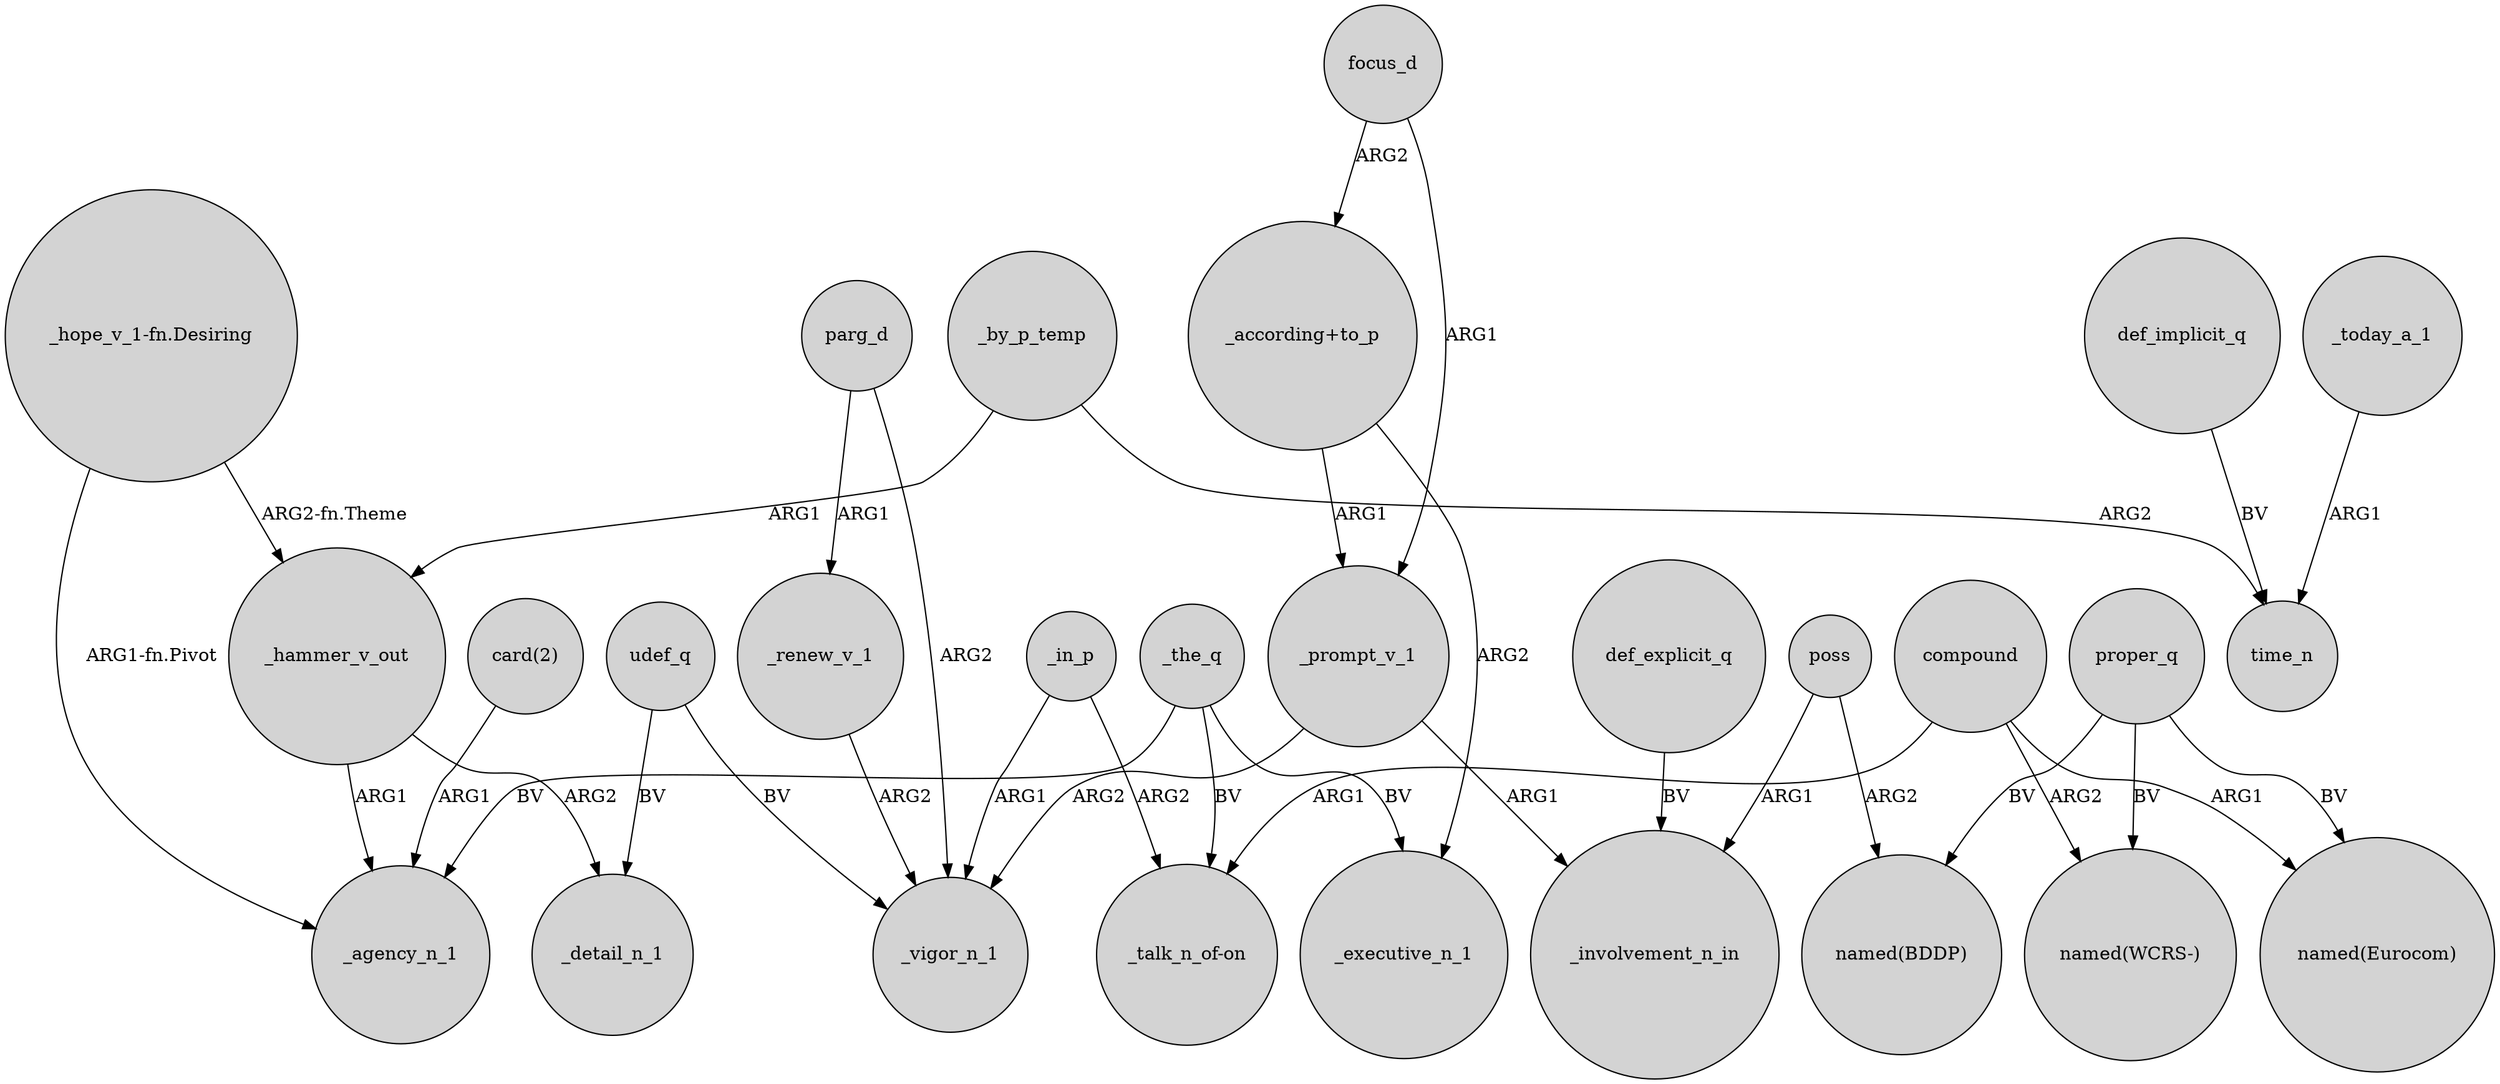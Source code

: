 digraph {
	node [shape=circle style=filled]
	_in_p -> "_talk_n_of-on" [label=ARG2]
	_the_q -> _agency_n_1 [label=BV]
	parg_d -> _vigor_n_1 [label=ARG2]
	_today_a_1 -> time_n [label=ARG1]
	"_hope_v_1-fn.Desiring" -> _hammer_v_out [label="ARG2-fn.Theme"]
	poss -> "named(BDDP)" [label=ARG2]
	_prompt_v_1 -> _vigor_n_1 [label=ARG2]
	_the_q -> _executive_n_1 [label=BV]
	"card(2)" -> _agency_n_1 [label=ARG1]
	def_explicit_q -> _involvement_n_in [label=BV]
	_hammer_v_out -> _agency_n_1 [label=ARG1]
	focus_d -> _prompt_v_1 [label=ARG1]
	proper_q -> "named(Eurocom)" [label=BV]
	proper_q -> "named(BDDP)" [label=BV]
	compound -> "_talk_n_of-on" [label=ARG1]
	poss -> _involvement_n_in [label=ARG1]
	_hammer_v_out -> _detail_n_1 [label=ARG2]
	_in_p -> _vigor_n_1 [label=ARG1]
	_renew_v_1 -> _vigor_n_1 [label=ARG2]
	_the_q -> "_talk_n_of-on" [label=BV]
	_prompt_v_1 -> _involvement_n_in [label=ARG1]
	_by_p_temp -> _hammer_v_out [label=ARG1]
	parg_d -> _renew_v_1 [label=ARG1]
	focus_d -> "_according+to_p" [label=ARG2]
	"_hope_v_1-fn.Desiring" -> _agency_n_1 [label="ARG1-fn.Pivot"]
	compound -> "named(Eurocom)" [label=ARG1]
	compound -> "named(WCRS-)" [label=ARG2]
	"_according+to_p" -> _executive_n_1 [label=ARG2]
	_by_p_temp -> time_n [label=ARG2]
	udef_q -> _vigor_n_1 [label=BV]
	udef_q -> _detail_n_1 [label=BV]
	proper_q -> "named(WCRS-)" [label=BV]
	"_according+to_p" -> _prompt_v_1 [label=ARG1]
	def_implicit_q -> time_n [label=BV]
}
